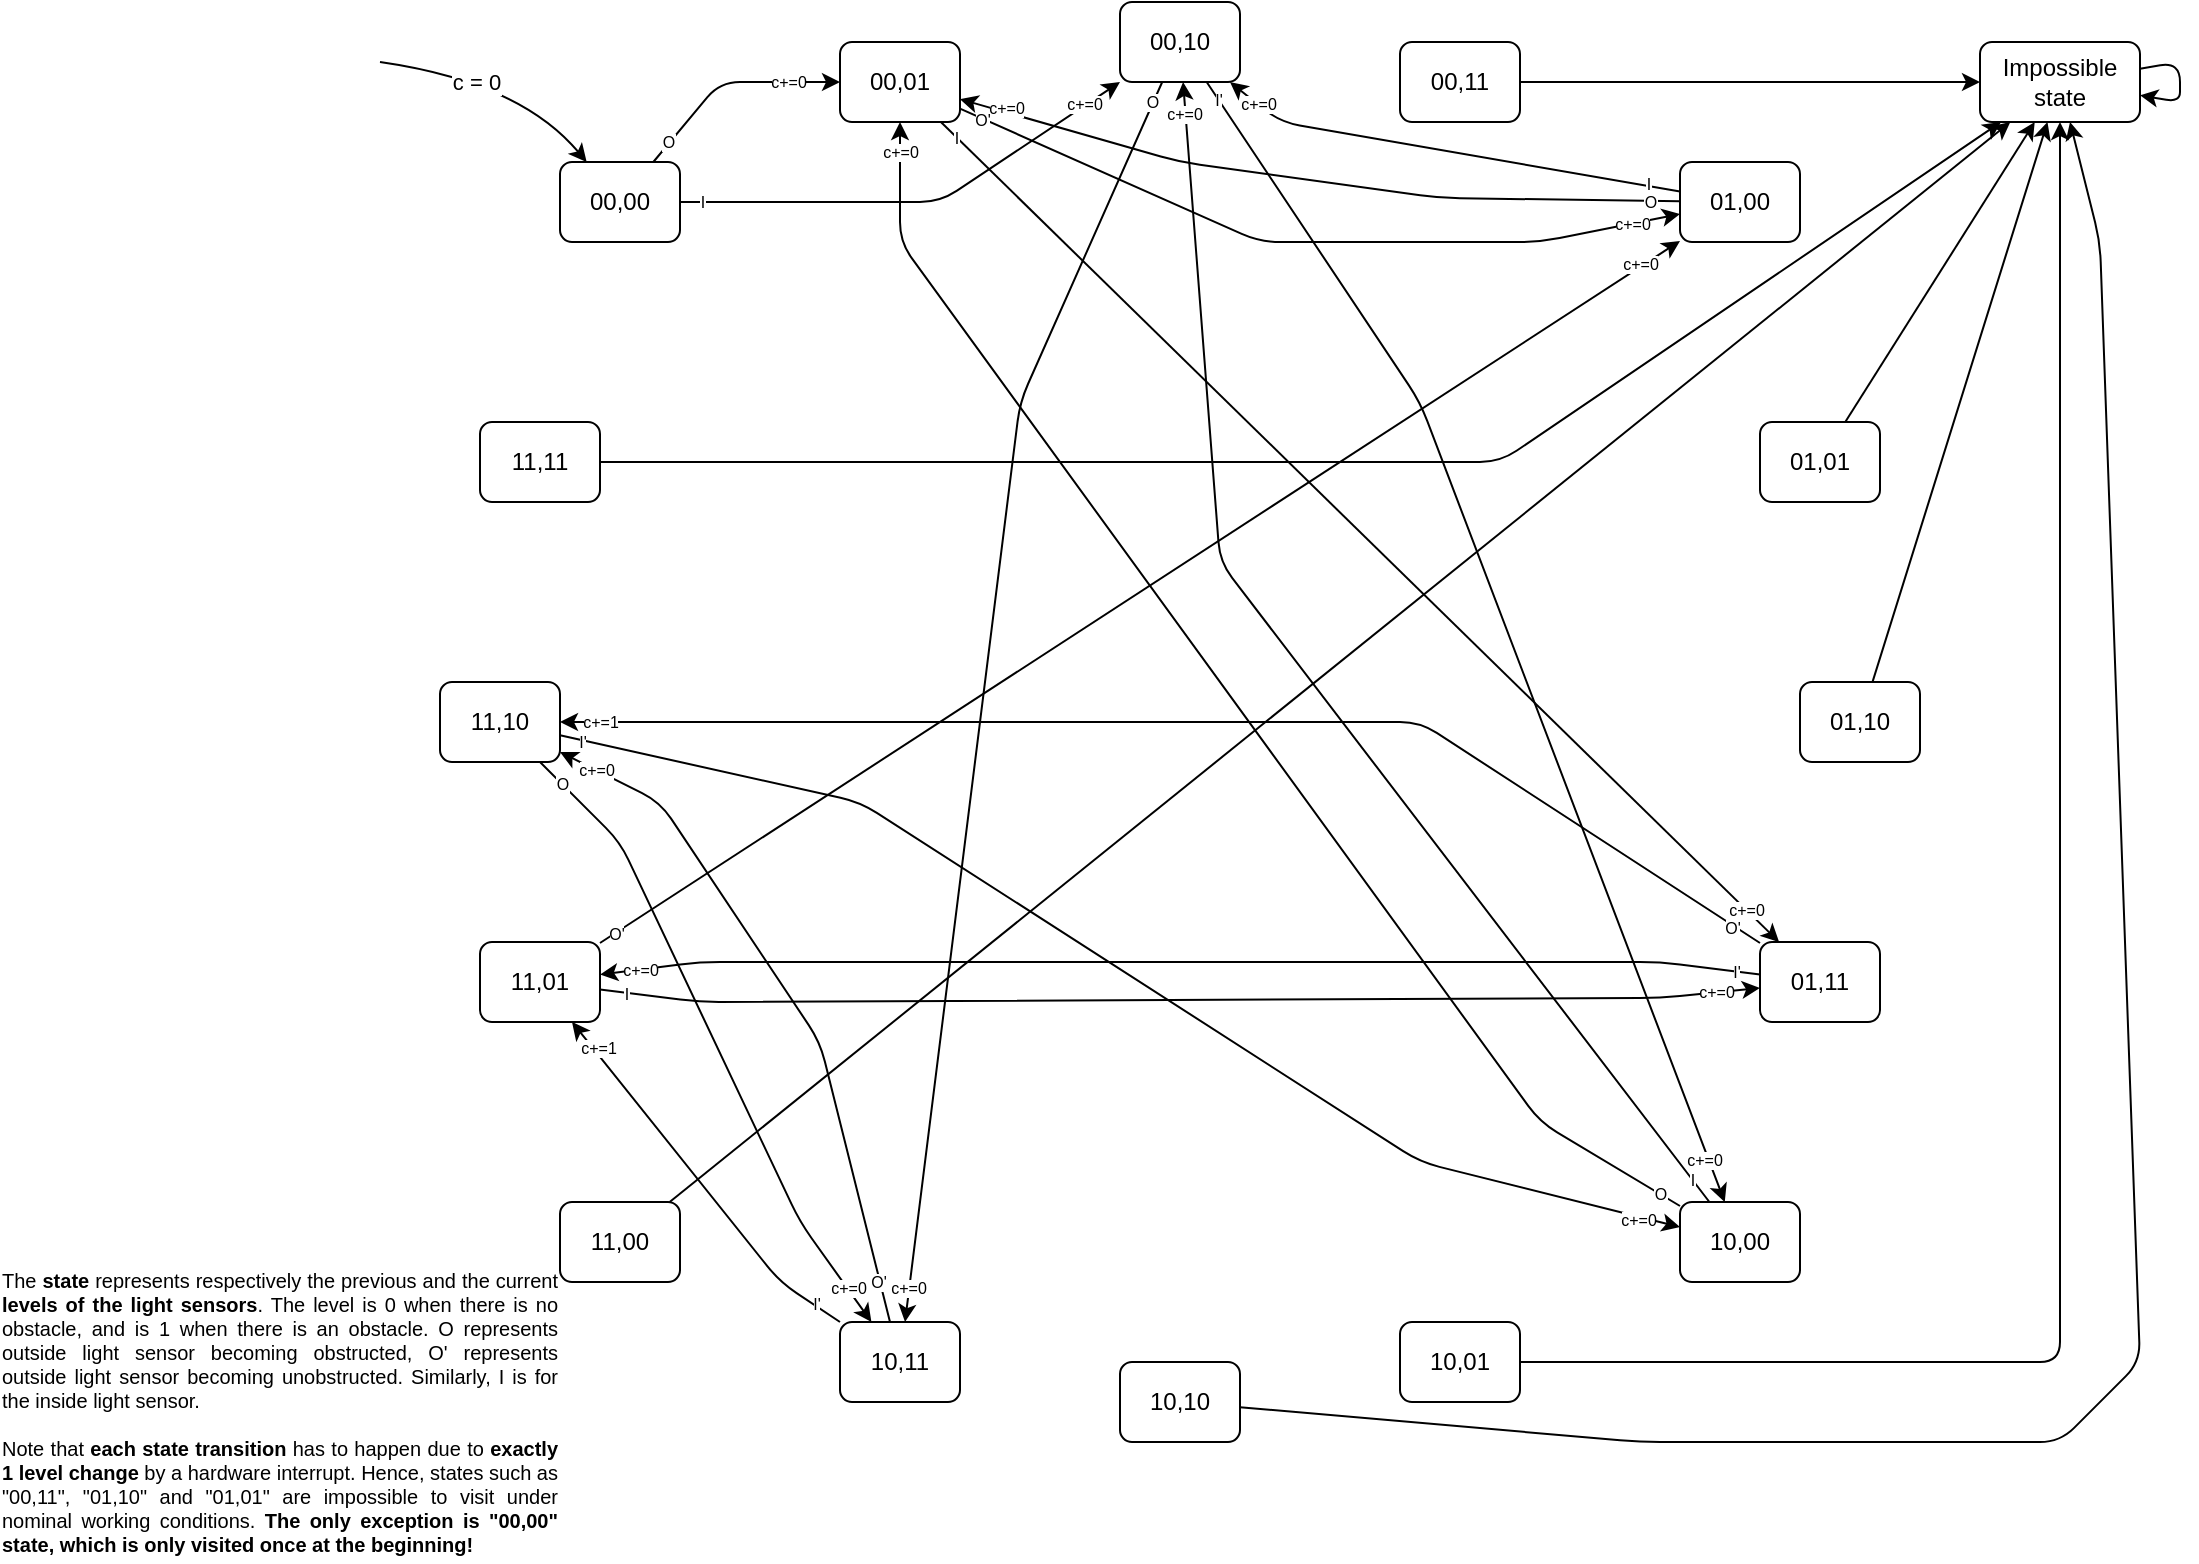 <mxfile version="13.9.9" type="device"><diagram id="VptE410SSv-6EaUrGWz6" name="State Diagram"><mxGraphModel dx="1024" dy="592" grid="1" gridSize="10" guides="1" tooltips="1" connect="1" arrows="1" fold="1" page="1" pageScale="1" pageWidth="1169" pageHeight="827" math="0" shadow="0"><root><mxCell id="0"/><mxCell id="1" parent="0"/><mxCell id="JZfMTSt9y4ftI7S9BC4p-2" value="00,00" style="rounded=1;whiteSpace=wrap;html=1;" vertex="1" parent="1"><mxGeometry x="290" y="120" width="60" height="40" as="geometry"/></mxCell><mxCell id="JZfMTSt9y4ftI7S9BC4p-6" value="" style="endArrow=classic;html=1;curved=1;" edge="1" parent="1" target="JZfMTSt9y4ftI7S9BC4p-2"><mxGeometry width="50" height="50" relative="1" as="geometry"><mxPoint x="200" y="70" as="sourcePoint"/><mxPoint x="230" y="120" as="targetPoint"/><Array as="points"><mxPoint x="270" y="80"/></Array></mxGeometry></mxCell><mxCell id="JZfMTSt9y4ftI7S9BC4p-8" value="c = 0" style="edgeLabel;html=1;align=center;verticalAlign=middle;resizable=0;points=[];" vertex="1" connectable="0" parent="JZfMTSt9y4ftI7S9BC4p-6"><mxGeometry x="-0.201" y="-3" relative="1" as="geometry"><mxPoint as="offset"/></mxGeometry></mxCell><mxCell id="JZfMTSt9y4ftI7S9BC4p-27" value="00,10" style="rounded=1;whiteSpace=wrap;html=1;" vertex="1" parent="1"><mxGeometry x="570" y="40" width="60" height="40" as="geometry"/></mxCell><mxCell id="JZfMTSt9y4ftI7S9BC4p-28" value="10,10" style="rounded=1;whiteSpace=wrap;html=1;" vertex="1" parent="1"><mxGeometry x="570" y="720" width="60" height="40" as="geometry"/></mxCell><mxCell id="JZfMTSt9y4ftI7S9BC4p-29" value="01,10" style="rounded=1;whiteSpace=wrap;html=1;" vertex="1" parent="1"><mxGeometry x="910" y="380" width="60" height="40" as="geometry"/></mxCell><mxCell id="JZfMTSt9y4ftI7S9BC4p-30" value="11,10" style="rounded=1;whiteSpace=wrap;html=1;" vertex="1" parent="1"><mxGeometry x="230" y="380" width="60" height="40" as="geometry"/></mxCell><mxCell id="JZfMTSt9y4ftI7S9BC4p-31" value="01,00" style="rounded=1;whiteSpace=wrap;html=1;" vertex="1" parent="1"><mxGeometry x="850" y="120" width="60" height="40" as="geometry"/></mxCell><mxCell id="JZfMTSt9y4ftI7S9BC4p-32" value="10,00" style="rounded=1;whiteSpace=wrap;html=1;" vertex="1" parent="1"><mxGeometry x="850" y="640" width="60" height="40" as="geometry"/></mxCell><mxCell id="JZfMTSt9y4ftI7S9BC4p-33" value="11,00" style="rounded=1;whiteSpace=wrap;html=1;" vertex="1" parent="1"><mxGeometry x="290" y="640" width="60" height="40" as="geometry"/></mxCell><mxCell id="JZfMTSt9y4ftI7S9BC4p-34" value="00,01" style="rounded=1;whiteSpace=wrap;html=1;" vertex="1" parent="1"><mxGeometry x="430" y="60" width="60" height="40" as="geometry"/></mxCell><mxCell id="JZfMTSt9y4ftI7S9BC4p-35" value="00,11" style="rounded=1;whiteSpace=wrap;html=1;" vertex="1" parent="1"><mxGeometry x="710" y="60" width="60" height="40" as="geometry"/></mxCell><mxCell id="JZfMTSt9y4ftI7S9BC4p-36" value="01,01" style="rounded=1;whiteSpace=wrap;html=1;" vertex="1" parent="1"><mxGeometry x="890" y="250" width="60" height="40" as="geometry"/></mxCell><mxCell id="JZfMTSt9y4ftI7S9BC4p-37" value="01,11" style="rounded=1;whiteSpace=wrap;html=1;" vertex="1" parent="1"><mxGeometry x="890" y="510" width="60" height="40" as="geometry"/></mxCell><mxCell id="JZfMTSt9y4ftI7S9BC4p-38" value="10,01" style="rounded=1;whiteSpace=wrap;html=1;" vertex="1" parent="1"><mxGeometry x="710" y="700" width="60" height="40" as="geometry"/></mxCell><mxCell id="JZfMTSt9y4ftI7S9BC4p-39" value="10,11" style="rounded=1;whiteSpace=wrap;html=1;" vertex="1" parent="1"><mxGeometry x="430" y="700" width="60" height="40" as="geometry"/></mxCell><mxCell id="JZfMTSt9y4ftI7S9BC4p-40" value="11,01" style="rounded=1;whiteSpace=wrap;html=1;" vertex="1" parent="1"><mxGeometry x="250" y="510" width="60" height="40" as="geometry"/></mxCell><mxCell id="JZfMTSt9y4ftI7S9BC4p-41" value="11,11" style="rounded=1;whiteSpace=wrap;html=1;" vertex="1" parent="1"><mxGeometry x="250" y="250" width="60" height="40" as="geometry"/></mxCell><mxCell id="JZfMTSt9y4ftI7S9BC4p-42" value="" style="endArrow=classic;html=1;" edge="1" parent="1" source="JZfMTSt9y4ftI7S9BC4p-2" target="JZfMTSt9y4ftI7S9BC4p-34"><mxGeometry width="50" height="50" relative="1" as="geometry"><mxPoint x="400" y="200" as="sourcePoint"/><mxPoint x="480" y="200" as="targetPoint"/><Array as="points"><mxPoint x="370" y="80"/></Array></mxGeometry></mxCell><mxCell id="JZfMTSt9y4ftI7S9BC4p-43" value="&lt;font style=&quot;font-size: 8px&quot;&gt;O&lt;/font&gt;" style="edgeLabel;html=1;align=center;verticalAlign=middle;resizable=0;points=[];fontSize=8;" vertex="1" connectable="0" parent="JZfMTSt9y4ftI7S9BC4p-42"><mxGeometry x="-0.79" y="1" relative="1" as="geometry"><mxPoint as="offset"/></mxGeometry></mxCell><mxCell id="JZfMTSt9y4ftI7S9BC4p-72" value="c+=0" style="edgeLabel;html=1;align=center;verticalAlign=middle;resizable=0;points=[];fontSize=8;" vertex="1" connectable="0" parent="JZfMTSt9y4ftI7S9BC4p-42"><mxGeometry x="0.534" y="-1" relative="1" as="geometry"><mxPoint y="-1" as="offset"/></mxGeometry></mxCell><mxCell id="JZfMTSt9y4ftI7S9BC4p-45" value="" style="endArrow=classic;html=1;fontSize=8;" edge="1" parent="1" source="JZfMTSt9y4ftI7S9BC4p-2" target="JZfMTSt9y4ftI7S9BC4p-27"><mxGeometry width="50" height="50" relative="1" as="geometry"><mxPoint x="435" y="200" as="sourcePoint"/><mxPoint x="485" y="150" as="targetPoint"/><Array as="points"><mxPoint x="480" y="140"/></Array></mxGeometry></mxCell><mxCell id="JZfMTSt9y4ftI7S9BC4p-46" value="I" style="edgeLabel;html=1;align=center;verticalAlign=middle;resizable=0;points=[];fontSize=8;" vertex="1" connectable="0" parent="JZfMTSt9y4ftI7S9BC4p-45"><mxGeometry x="-0.913" relative="1" as="geometry"><mxPoint as="offset"/></mxGeometry></mxCell><mxCell id="JZfMTSt9y4ftI7S9BC4p-67" value="c+=0" style="edgeLabel;html=1;align=center;verticalAlign=middle;resizable=0;points=[];fontSize=8;" vertex="1" connectable="0" parent="JZfMTSt9y4ftI7S9BC4p-45"><mxGeometry x="0.846" y="-1" relative="1" as="geometry"><mxPoint x="-4" as="offset"/></mxGeometry></mxCell><mxCell id="JZfMTSt9y4ftI7S9BC4p-48" value="" style="endArrow=classic;html=1;fontSize=8;" edge="1" parent="1" source="JZfMTSt9y4ftI7S9BC4p-34" target="JZfMTSt9y4ftI7S9BC4p-31"><mxGeometry width="50" height="50" relative="1" as="geometry"><mxPoint x="560" y="310" as="sourcePoint"/><mxPoint x="610" y="260" as="targetPoint"/><Array as="points"><mxPoint x="640" y="160"/><mxPoint x="780" y="160"/></Array></mxGeometry></mxCell><mxCell id="JZfMTSt9y4ftI7S9BC4p-49" value="O'" style="edgeLabel;html=1;align=center;verticalAlign=middle;resizable=0;points=[];fontSize=8;" vertex="1" connectable="0" parent="JZfMTSt9y4ftI7S9BC4p-48"><mxGeometry x="-0.95" relative="1" as="geometry"><mxPoint x="2" y="2" as="offset"/></mxGeometry></mxCell><mxCell id="JZfMTSt9y4ftI7S9BC4p-73" value="c+=0" style="edgeLabel;html=1;align=center;verticalAlign=middle;resizable=0;points=[];fontSize=8;" vertex="1" connectable="0" parent="JZfMTSt9y4ftI7S9BC4p-48"><mxGeometry x="0.87" relative="1" as="geometry"><mxPoint as="offset"/></mxGeometry></mxCell><mxCell id="JZfMTSt9y4ftI7S9BC4p-51" value="" style="endArrow=classic;html=1;fontSize=8;" edge="1" parent="1" source="JZfMTSt9y4ftI7S9BC4p-34" target="JZfMTSt9y4ftI7S9BC4p-37"><mxGeometry width="50" height="50" relative="1" as="geometry"><mxPoint x="530" y="250" as="sourcePoint"/><mxPoint x="580" y="200" as="targetPoint"/></mxGeometry></mxCell><mxCell id="JZfMTSt9y4ftI7S9BC4p-52" value="I" style="edgeLabel;html=1;align=center;verticalAlign=middle;resizable=0;points=[];fontSize=8;" vertex="1" connectable="0" parent="JZfMTSt9y4ftI7S9BC4p-51"><mxGeometry x="-0.965" y="-1" relative="1" as="geometry"><mxPoint as="offset"/></mxGeometry></mxCell><mxCell id="JZfMTSt9y4ftI7S9BC4p-69" value="c+=0" style="edgeLabel;html=1;align=center;verticalAlign=middle;resizable=0;points=[];fontSize=8;" vertex="1" connectable="0" parent="JZfMTSt9y4ftI7S9BC4p-51"><mxGeometry x="0.919" relative="1" as="geometry"><mxPoint as="offset"/></mxGeometry></mxCell><mxCell id="JZfMTSt9y4ftI7S9BC4p-54" value="" style="endArrow=classic;html=1;fontSize=8;" edge="1" parent="1" source="JZfMTSt9y4ftI7S9BC4p-27" target="JZfMTSt9y4ftI7S9BC4p-39"><mxGeometry width="50" height="50" relative="1" as="geometry"><mxPoint x="620" y="230" as="sourcePoint"/><mxPoint x="670" y="180" as="targetPoint"/><Array as="points"><mxPoint x="520" y="240"/></Array></mxGeometry></mxCell><mxCell id="JZfMTSt9y4ftI7S9BC4p-55" value="O" style="edgeLabel;html=1;align=center;verticalAlign=middle;resizable=0;points=[];fontSize=8;" vertex="1" connectable="0" parent="JZfMTSt9y4ftI7S9BC4p-54"><mxGeometry x="-0.953" y="1" relative="1" as="geometry"><mxPoint y="-4.69" as="offset"/></mxGeometry></mxCell><mxCell id="JZfMTSt9y4ftI7S9BC4p-71" value="c+=0" style="edgeLabel;html=1;align=center;verticalAlign=middle;resizable=0;points=[];fontSize=8;" vertex="1" connectable="0" parent="JZfMTSt9y4ftI7S9BC4p-54"><mxGeometry x="0.944" y="-1" relative="1" as="geometry"><mxPoint as="offset"/></mxGeometry></mxCell><mxCell id="JZfMTSt9y4ftI7S9BC4p-57" value="" style="endArrow=classic;html=1;fontSize=8;" edge="1" parent="1" source="JZfMTSt9y4ftI7S9BC4p-27" target="JZfMTSt9y4ftI7S9BC4p-32"><mxGeometry width="50" height="50" relative="1" as="geometry"><mxPoint x="570" y="260" as="sourcePoint"/><mxPoint x="620" y="210" as="targetPoint"/><Array as="points"><mxPoint x="720" y="240"/></Array></mxGeometry></mxCell><mxCell id="JZfMTSt9y4ftI7S9BC4p-58" value="I'" style="edgeLabel;html=1;align=center;verticalAlign=middle;resizable=0;points=[];fontSize=8;" vertex="1" connectable="0" parent="JZfMTSt9y4ftI7S9BC4p-57"><mxGeometry x="-0.97" y="1" relative="1" as="geometry"><mxPoint x="-1" y="1" as="offset"/></mxGeometry></mxCell><mxCell id="JZfMTSt9y4ftI7S9BC4p-70" value="c+=0" style="edgeLabel;html=1;align=center;verticalAlign=middle;resizable=0;points=[];fontSize=8;" vertex="1" connectable="0" parent="JZfMTSt9y4ftI7S9BC4p-57"><mxGeometry x="0.925" y="-2" relative="1" as="geometry"><mxPoint as="offset"/></mxGeometry></mxCell><mxCell id="JZfMTSt9y4ftI7S9BC4p-63" value="Impossible&lt;br&gt;state" style="rounded=1;whiteSpace=wrap;html=1;" vertex="1" parent="1"><mxGeometry x="1000" y="60" width="80" height="40" as="geometry"/></mxCell><mxCell id="JZfMTSt9y4ftI7S9BC4p-64" value="" style="endArrow=classic;html=1;fontSize=8;" edge="1" parent="1" source="JZfMTSt9y4ftI7S9BC4p-35" target="JZfMTSt9y4ftI7S9BC4p-63"><mxGeometry width="50" height="50" relative="1" as="geometry"><mxPoint x="780" y="250" as="sourcePoint"/><mxPoint x="830" y="200" as="targetPoint"/></mxGeometry></mxCell><mxCell id="JZfMTSt9y4ftI7S9BC4p-65" value="" style="endArrow=classic;html=1;fontSize=8;" edge="1" parent="1" source="JZfMTSt9y4ftI7S9BC4p-63" target="JZfMTSt9y4ftI7S9BC4p-63"><mxGeometry width="50" height="50" relative="1" as="geometry"><mxPoint x="780" y="250" as="sourcePoint"/><mxPoint x="1040" y="160" as="targetPoint"/></mxGeometry></mxCell><mxCell id="JZfMTSt9y4ftI7S9BC4p-66" value="" style="endArrow=classic;html=1;fontSize=8;" edge="1" parent="1" source="JZfMTSt9y4ftI7S9BC4p-31" target="JZfMTSt9y4ftI7S9BC4p-34"><mxGeometry width="50" height="50" relative="1" as="geometry"><mxPoint x="690" y="270" as="sourcePoint"/><mxPoint x="740" y="220" as="targetPoint"/><Array as="points"><mxPoint x="730" y="138"/><mxPoint x="600" y="120"/></Array></mxGeometry></mxCell><mxCell id="JZfMTSt9y4ftI7S9BC4p-74" value="O" style="edgeLabel;html=1;align=center;verticalAlign=middle;resizable=0;points=[];fontSize=8;" vertex="1" connectable="0" parent="JZfMTSt9y4ftI7S9BC4p-66"><mxGeometry x="-0.914" relative="1" as="geometry"><mxPoint as="offset"/></mxGeometry></mxCell><mxCell id="JZfMTSt9y4ftI7S9BC4p-75" value="c+=0" style="edgeLabel;html=1;align=center;verticalAlign=middle;resizable=0;points=[];fontSize=8;" vertex="1" connectable="0" parent="JZfMTSt9y4ftI7S9BC4p-66"><mxGeometry x="0.889" y="-1" relative="1" as="geometry"><mxPoint x="3" as="offset"/></mxGeometry></mxCell><mxCell id="JZfMTSt9y4ftI7S9BC4p-76" value="" style="endArrow=classic;html=1;fontSize=8;" edge="1" parent="1" source="JZfMTSt9y4ftI7S9BC4p-31" target="JZfMTSt9y4ftI7S9BC4p-27"><mxGeometry width="50" height="50" relative="1" as="geometry"><mxPoint x="640" y="230" as="sourcePoint"/><mxPoint x="690" y="180" as="targetPoint"/><Array as="points"><mxPoint x="650" y="100"/></Array></mxGeometry></mxCell><mxCell id="JZfMTSt9y4ftI7S9BC4p-77" value="I" style="edgeLabel;html=1;align=center;verticalAlign=middle;resizable=0;points=[];fontSize=8;" vertex="1" connectable="0" parent="JZfMTSt9y4ftI7S9BC4p-76"><mxGeometry x="-0.857" y="-1" relative="1" as="geometry"><mxPoint as="offset"/></mxGeometry></mxCell><mxCell id="JZfMTSt9y4ftI7S9BC4p-78" value="c+=0" style="edgeLabel;html=1;align=center;verticalAlign=middle;resizable=0;points=[];fontSize=8;" vertex="1" connectable="0" parent="JZfMTSt9y4ftI7S9BC4p-76"><mxGeometry x="0.856" relative="1" as="geometry"><mxPoint as="offset"/></mxGeometry></mxCell><mxCell id="JZfMTSt9y4ftI7S9BC4p-79" value="" style="endArrow=classic;html=1;fontSize=8;" edge="1" parent="1" source="JZfMTSt9y4ftI7S9BC4p-36" target="JZfMTSt9y4ftI7S9BC4p-63"><mxGeometry width="50" height="50" relative="1" as="geometry"><mxPoint x="840" y="220" as="sourcePoint"/><mxPoint x="890" y="170" as="targetPoint"/></mxGeometry></mxCell><mxCell id="JZfMTSt9y4ftI7S9BC4p-82" value="" style="endArrow=classic;html=1;fontSize=8;" edge="1" parent="1" source="JZfMTSt9y4ftI7S9BC4p-29" target="JZfMTSt9y4ftI7S9BC4p-63"><mxGeometry width="50" height="50" relative="1" as="geometry"><mxPoint x="710" y="320" as="sourcePoint"/><mxPoint x="760" y="270" as="targetPoint"/></mxGeometry></mxCell><mxCell id="JZfMTSt9y4ftI7S9BC4p-83" value="&lt;div style=&quot;text-align: justify ; font-size: 10px&quot;&gt;&lt;font style=&quot;font-size: 10px&quot;&gt;The &lt;b&gt;state&lt;/b&gt; represents respectively the previous and the current &lt;b&gt;levels of the light sensors&lt;/b&gt;. The level is 0 when there is no obstacle, and is 1 when there is an obstacle. O&amp;nbsp;represents outside light sensor becoming obstructed, O' represents outside light sensor becoming unobstructed. Similarly, I is for the inside light sensor.&lt;/font&gt;&lt;/div&gt;&lt;font style=&quot;font-size: 10px&quot;&gt;&lt;div style=&quot;text-align: justify&quot;&gt;&lt;font style=&quot;font-size: 10px&quot;&gt;&lt;br&gt;&lt;/font&gt;&lt;/div&gt;&lt;font style=&quot;font-size: 10px&quot;&gt;&lt;div style=&quot;text-align: justify&quot;&gt;&lt;font style=&quot;font-size: 10px&quot;&gt;Note that &lt;/font&gt;&lt;b&gt;each state transition&lt;/b&gt;&lt;font style=&quot;font-size: 10px&quot;&gt; has to happen due to &lt;/font&gt;&lt;b&gt;exactly 1 level change&lt;/b&gt;&lt;font style=&quot;font-size: 10px&quot;&gt; by a hardware interrupt. Hence, states such as &quot;00,11&quot;, &quot;01,10&quot; and &quot;01,01&quot; are impossible to visit under nominal working conditions. &lt;b&gt;The only exception is &quot;00,00&quot; state, which is only visited once at the beginning!&lt;/b&gt;&lt;/font&gt;&lt;/div&gt;&lt;/font&gt;&lt;/font&gt;" style="text;html=1;strokeColor=none;fillColor=none;align=center;verticalAlign=middle;whiteSpace=wrap;rounded=0;fontSize=8;" vertex="1" parent="1"><mxGeometry x="10" y="670" width="280" height="150" as="geometry"/></mxCell><mxCell id="JZfMTSt9y4ftI7S9BC4p-84" value="" style="endArrow=classic;html=1;fontSize=8;" edge="1" parent="1" source="JZfMTSt9y4ftI7S9BC4p-37" target="JZfMTSt9y4ftI7S9BC4p-30"><mxGeometry width="50" height="50" relative="1" as="geometry"><mxPoint x="630" y="480" as="sourcePoint"/><mxPoint x="680" y="430" as="targetPoint"/><Array as="points"><mxPoint x="720" y="400"/></Array></mxGeometry></mxCell><mxCell id="JZfMTSt9y4ftI7S9BC4p-85" value="O'" style="edgeLabel;html=1;align=center;verticalAlign=middle;resizable=0;points=[];fontSize=8;" vertex="1" connectable="0" parent="JZfMTSt9y4ftI7S9BC4p-84"><mxGeometry x="-0.949" y="1" relative="1" as="geometry"><mxPoint as="offset"/></mxGeometry></mxCell><mxCell id="JZfMTSt9y4ftI7S9BC4p-86" value="c+=1" style="edgeLabel;html=1;align=center;verticalAlign=middle;resizable=0;points=[];fontSize=8;" vertex="1" connectable="0" parent="JZfMTSt9y4ftI7S9BC4p-84"><mxGeometry x="0.944" relative="1" as="geometry"><mxPoint x="2" as="offset"/></mxGeometry></mxCell><mxCell id="JZfMTSt9y4ftI7S9BC4p-87" value="" style="endArrow=classic;html=1;fontSize=8;" edge="1" parent="1" source="JZfMTSt9y4ftI7S9BC4p-37" target="JZfMTSt9y4ftI7S9BC4p-40"><mxGeometry width="50" height="50" relative="1" as="geometry"><mxPoint x="630" y="480" as="sourcePoint"/><mxPoint x="680" y="430" as="targetPoint"/><Array as="points"><mxPoint x="840" y="520"/><mxPoint x="360" y="520"/></Array></mxGeometry></mxCell><mxCell id="JZfMTSt9y4ftI7S9BC4p-88" value="I'" style="edgeLabel;html=1;align=center;verticalAlign=middle;resizable=0;points=[];fontSize=8;" vertex="1" connectable="0" parent="JZfMTSt9y4ftI7S9BC4p-87"><mxGeometry x="-0.958" relative="1" as="geometry"><mxPoint as="offset"/></mxGeometry></mxCell><mxCell id="JZfMTSt9y4ftI7S9BC4p-89" value="c+=0" style="edgeLabel;html=1;align=center;verticalAlign=middle;resizable=0;points=[];fontSize=8;" vertex="1" connectable="0" parent="JZfMTSt9y4ftI7S9BC4p-87"><mxGeometry x="0.939" relative="1" as="geometry"><mxPoint x="2" as="offset"/></mxGeometry></mxCell><mxCell id="JZfMTSt9y4ftI7S9BC4p-90" value="" style="endArrow=classic;html=1;fontSize=8;" edge="1" parent="1" source="JZfMTSt9y4ftI7S9BC4p-32" target="JZfMTSt9y4ftI7S9BC4p-34"><mxGeometry width="50" height="50" relative="1" as="geometry"><mxPoint x="620" y="530" as="sourcePoint"/><mxPoint x="670" y="480" as="targetPoint"/><Array as="points"><mxPoint x="780" y="600"/><mxPoint x="460" y="160"/></Array></mxGeometry></mxCell><mxCell id="JZfMTSt9y4ftI7S9BC4p-91" value="O" style="edgeLabel;html=1;align=center;verticalAlign=middle;resizable=0;points=[];fontSize=8;" vertex="1" connectable="0" parent="JZfMTSt9y4ftI7S9BC4p-90"><mxGeometry x="-0.959" y="2" relative="1" as="geometry"><mxPoint x="3" y="-1" as="offset"/></mxGeometry></mxCell><mxCell id="JZfMTSt9y4ftI7S9BC4p-92" value="c+=0" style="edgeLabel;html=1;align=center;verticalAlign=middle;resizable=0;points=[];fontSize=8;" vertex="1" connectable="0" parent="JZfMTSt9y4ftI7S9BC4p-90"><mxGeometry x="0.956" y="-1" relative="1" as="geometry"><mxPoint x="-1" as="offset"/></mxGeometry></mxCell><mxCell id="JZfMTSt9y4ftI7S9BC4p-93" value="" style="endArrow=classic;html=1;fontSize=8;" edge="1" parent="1" source="JZfMTSt9y4ftI7S9BC4p-32" target="JZfMTSt9y4ftI7S9BC4p-27"><mxGeometry width="50" height="50" relative="1" as="geometry"><mxPoint x="620" y="500" as="sourcePoint"/><mxPoint x="620" y="610" as="targetPoint"/><Array as="points"><mxPoint x="620" y="320"/></Array></mxGeometry></mxCell><mxCell id="JZfMTSt9y4ftI7S9BC4p-94" value="I" style="edgeLabel;html=1;align=center;verticalAlign=middle;resizable=0;points=[];fontSize=8;" vertex="1" connectable="0" parent="JZfMTSt9y4ftI7S9BC4p-93"><mxGeometry x="-0.956" y="2" relative="1" as="geometry"><mxPoint x="1" y="-1" as="offset"/></mxGeometry></mxCell><mxCell id="JZfMTSt9y4ftI7S9BC4p-95" value="c+=0" style="edgeLabel;html=1;align=center;verticalAlign=middle;resizable=0;points=[];fontSize=8;" vertex="1" connectable="0" parent="JZfMTSt9y4ftI7S9BC4p-93"><mxGeometry x="0.946" y="2" relative="1" as="geometry"><mxPoint x="1" y="-2" as="offset"/></mxGeometry></mxCell><mxCell id="JZfMTSt9y4ftI7S9BC4p-96" value="" style="endArrow=classic;html=1;fontSize=8;" edge="1" parent="1" source="JZfMTSt9y4ftI7S9BC4p-38" target="JZfMTSt9y4ftI7S9BC4p-63"><mxGeometry width="50" height="50" relative="1" as="geometry"><mxPoint x="720" y="510" as="sourcePoint"/><mxPoint x="770" y="460" as="targetPoint"/><Array as="points"><mxPoint x="1040" y="720"/></Array></mxGeometry></mxCell><mxCell id="JZfMTSt9y4ftI7S9BC4p-97" value="" style="endArrow=classic;html=1;fontSize=8;" edge="1" parent="1" source="JZfMTSt9y4ftI7S9BC4p-28" target="JZfMTSt9y4ftI7S9BC4p-63"><mxGeometry width="50" height="50" relative="1" as="geometry"><mxPoint x="660" y="460" as="sourcePoint"/><mxPoint x="710" y="410" as="targetPoint"/><Array as="points"><mxPoint x="830" y="760"/><mxPoint x="1040" y="760"/><mxPoint x="1080" y="720"/><mxPoint x="1060" y="160"/></Array></mxGeometry></mxCell><mxCell id="JZfMTSt9y4ftI7S9BC4p-98" value="" style="endArrow=classic;html=1;fontSize=8;" edge="1" parent="1" source="JZfMTSt9y4ftI7S9BC4p-39" target="JZfMTSt9y4ftI7S9BC4p-30"><mxGeometry width="50" height="50" relative="1" as="geometry"><mxPoint x="620" y="420" as="sourcePoint"/><mxPoint x="670" y="370" as="targetPoint"/><Array as="points"><mxPoint x="420" y="560"/><mxPoint x="340" y="440"/></Array></mxGeometry></mxCell><mxCell id="JZfMTSt9y4ftI7S9BC4p-99" value="O'" style="edgeLabel;html=1;align=center;verticalAlign=middle;resizable=0;points=[];fontSize=8;" vertex="1" connectable="0" parent="JZfMTSt9y4ftI7S9BC4p-98"><mxGeometry x="-0.876" y="4" relative="1" as="geometry"><mxPoint x="3" as="offset"/></mxGeometry></mxCell><mxCell id="JZfMTSt9y4ftI7S9BC4p-101" value="c+=0" style="edgeLabel;html=1;align=center;verticalAlign=middle;resizable=0;points=[];fontSize=8;" vertex="1" connectable="0" parent="JZfMTSt9y4ftI7S9BC4p-98"><mxGeometry x="0.906" relative="1" as="geometry"><mxPoint x="3" y="1" as="offset"/></mxGeometry></mxCell><mxCell id="JZfMTSt9y4ftI7S9BC4p-102" value="" style="endArrow=classic;html=1;fontSize=8;" edge="1" parent="1" source="JZfMTSt9y4ftI7S9BC4p-39" target="JZfMTSt9y4ftI7S9BC4p-40"><mxGeometry width="50" height="50" relative="1" as="geometry"><mxPoint x="470" y="560" as="sourcePoint"/><mxPoint x="520" y="510" as="targetPoint"/><Array as="points"><mxPoint x="400" y="680"/></Array></mxGeometry></mxCell><mxCell id="JZfMTSt9y4ftI7S9BC4p-103" value="I'" style="edgeLabel;html=1;align=center;verticalAlign=middle;resizable=0;points=[];fontSize=8;" vertex="1" connectable="0" parent="JZfMTSt9y4ftI7S9BC4p-102"><mxGeometry x="-0.852" y="-1" relative="1" as="geometry"><mxPoint as="offset"/></mxGeometry></mxCell><mxCell id="JZfMTSt9y4ftI7S9BC4p-104" value="c+=1" style="edgeLabel;html=1;align=center;verticalAlign=middle;resizable=0;points=[];fontSize=8;" vertex="1" connectable="0" parent="JZfMTSt9y4ftI7S9BC4p-102"><mxGeometry x="0.854" y="-1" relative="1" as="geometry"><mxPoint x="3" y="2" as="offset"/></mxGeometry></mxCell><mxCell id="JZfMTSt9y4ftI7S9BC4p-105" value="" style="endArrow=classic;html=1;fontSize=8;" edge="1" parent="1" source="JZfMTSt9y4ftI7S9BC4p-33" target="JZfMTSt9y4ftI7S9BC4p-63"><mxGeometry width="50" height="50" relative="1" as="geometry"><mxPoint x="540" y="430" as="sourcePoint"/><mxPoint x="590" y="380" as="targetPoint"/></mxGeometry></mxCell><mxCell id="JZfMTSt9y4ftI7S9BC4p-106" value="" style="endArrow=classic;html=1;fontSize=8;" edge="1" parent="1" source="JZfMTSt9y4ftI7S9BC4p-40" target="JZfMTSt9y4ftI7S9BC4p-31"><mxGeometry width="50" height="50" relative="1" as="geometry"><mxPoint x="540" y="390" as="sourcePoint"/><mxPoint x="590" y="340" as="targetPoint"/></mxGeometry></mxCell><mxCell id="JZfMTSt9y4ftI7S9BC4p-107" value="O'" style="edgeLabel;html=1;align=center;verticalAlign=middle;resizable=0;points=[];fontSize=8;" vertex="1" connectable="0" parent="JZfMTSt9y4ftI7S9BC4p-106"><mxGeometry x="-0.96" relative="1" as="geometry"><mxPoint x="-3" y="2" as="offset"/></mxGeometry></mxCell><mxCell id="JZfMTSt9y4ftI7S9BC4p-108" value="c+=0" style="edgeLabel;html=1;align=center;verticalAlign=middle;resizable=0;points=[];fontSize=8;" vertex="1" connectable="0" parent="JZfMTSt9y4ftI7S9BC4p-106"><mxGeometry x="0.929" y="1" relative="1" as="geometry"><mxPoint as="offset"/></mxGeometry></mxCell><mxCell id="JZfMTSt9y4ftI7S9BC4p-109" value="" style="endArrow=classic;html=1;fontSize=8;" edge="1" parent="1" source="JZfMTSt9y4ftI7S9BC4p-40" target="JZfMTSt9y4ftI7S9BC4p-37"><mxGeometry width="50" height="50" relative="1" as="geometry"><mxPoint x="790" y="420" as="sourcePoint"/><mxPoint x="840" y="370" as="targetPoint"/><Array as="points"><mxPoint x="360" y="540"/><mxPoint x="840" y="538"/></Array></mxGeometry></mxCell><mxCell id="JZfMTSt9y4ftI7S9BC4p-110" value="I" style="edgeLabel;html=1;align=center;verticalAlign=middle;resizable=0;points=[];fontSize=8;" vertex="1" connectable="0" parent="JZfMTSt9y4ftI7S9BC4p-109"><mxGeometry x="-0.956" relative="1" as="geometry"><mxPoint as="offset"/></mxGeometry></mxCell><mxCell id="JZfMTSt9y4ftI7S9BC4p-111" value="c+=0" style="edgeLabel;html=1;align=center;verticalAlign=middle;resizable=0;points=[];fontSize=8;" vertex="1" connectable="0" parent="JZfMTSt9y4ftI7S9BC4p-109"><mxGeometry x="0.924" relative="1" as="geometry"><mxPoint as="offset"/></mxGeometry></mxCell><mxCell id="JZfMTSt9y4ftI7S9BC4p-112" value="" style="endArrow=classic;html=1;fontSize=8;" edge="1" parent="1" source="JZfMTSt9y4ftI7S9BC4p-30" target="JZfMTSt9y4ftI7S9BC4p-39"><mxGeometry width="50" height="50" relative="1" as="geometry"><mxPoint x="480" y="490" as="sourcePoint"/><mxPoint x="530" y="440" as="targetPoint"/><Array as="points"><mxPoint x="320" y="460"/><mxPoint x="410" y="650"/></Array></mxGeometry></mxCell><mxCell id="JZfMTSt9y4ftI7S9BC4p-114" value="O" style="edgeLabel;html=1;align=center;verticalAlign=middle;resizable=0;points=[];fontSize=8;" vertex="1" connectable="0" parent="JZfMTSt9y4ftI7S9BC4p-112"><mxGeometry x="-0.911" relative="1" as="geometry"><mxPoint as="offset"/></mxGeometry></mxCell><mxCell id="JZfMTSt9y4ftI7S9BC4p-115" value="c+=0" style="edgeLabel;html=1;align=center;verticalAlign=middle;resizable=0;points=[];fontSize=8;" vertex="1" connectable="0" parent="JZfMTSt9y4ftI7S9BC4p-112"><mxGeometry x="0.873" relative="1" as="geometry"><mxPoint as="offset"/></mxGeometry></mxCell><mxCell id="JZfMTSt9y4ftI7S9BC4p-116" value="" style="endArrow=classic;html=1;fontSize=8;" edge="1" parent="1" source="JZfMTSt9y4ftI7S9BC4p-30" target="JZfMTSt9y4ftI7S9BC4p-32"><mxGeometry width="50" height="50" relative="1" as="geometry"><mxPoint x="470" y="510" as="sourcePoint"/><mxPoint x="520" y="460" as="targetPoint"/><Array as="points"><mxPoint x="440" y="440"/><mxPoint x="720" y="620"/></Array></mxGeometry></mxCell><mxCell id="JZfMTSt9y4ftI7S9BC4p-117" value="I'" style="edgeLabel;html=1;align=center;verticalAlign=middle;resizable=0;points=[];fontSize=8;" vertex="1" connectable="0" parent="JZfMTSt9y4ftI7S9BC4p-116"><mxGeometry x="-0.968" relative="1" as="geometry"><mxPoint x="1" y="1" as="offset"/></mxGeometry></mxCell><mxCell id="JZfMTSt9y4ftI7S9BC4p-118" value="c+=0" style="edgeLabel;html=1;align=center;verticalAlign=middle;resizable=0;points=[];fontSize=8;" vertex="1" connectable="0" parent="JZfMTSt9y4ftI7S9BC4p-116"><mxGeometry x="0.93" y="-2" relative="1" as="geometry"><mxPoint as="offset"/></mxGeometry></mxCell><mxCell id="JZfMTSt9y4ftI7S9BC4p-119" value="" style="endArrow=classic;html=1;fontSize=8;" edge="1" parent="1" source="JZfMTSt9y4ftI7S9BC4p-41" target="JZfMTSt9y4ftI7S9BC4p-63"><mxGeometry width="50" height="50" relative="1" as="geometry"><mxPoint x="590" y="280" as="sourcePoint"/><mxPoint x="640" y="230" as="targetPoint"/><Array as="points"><mxPoint x="760" y="270"/></Array></mxGeometry></mxCell></root></mxGraphModel></diagram></mxfile>
